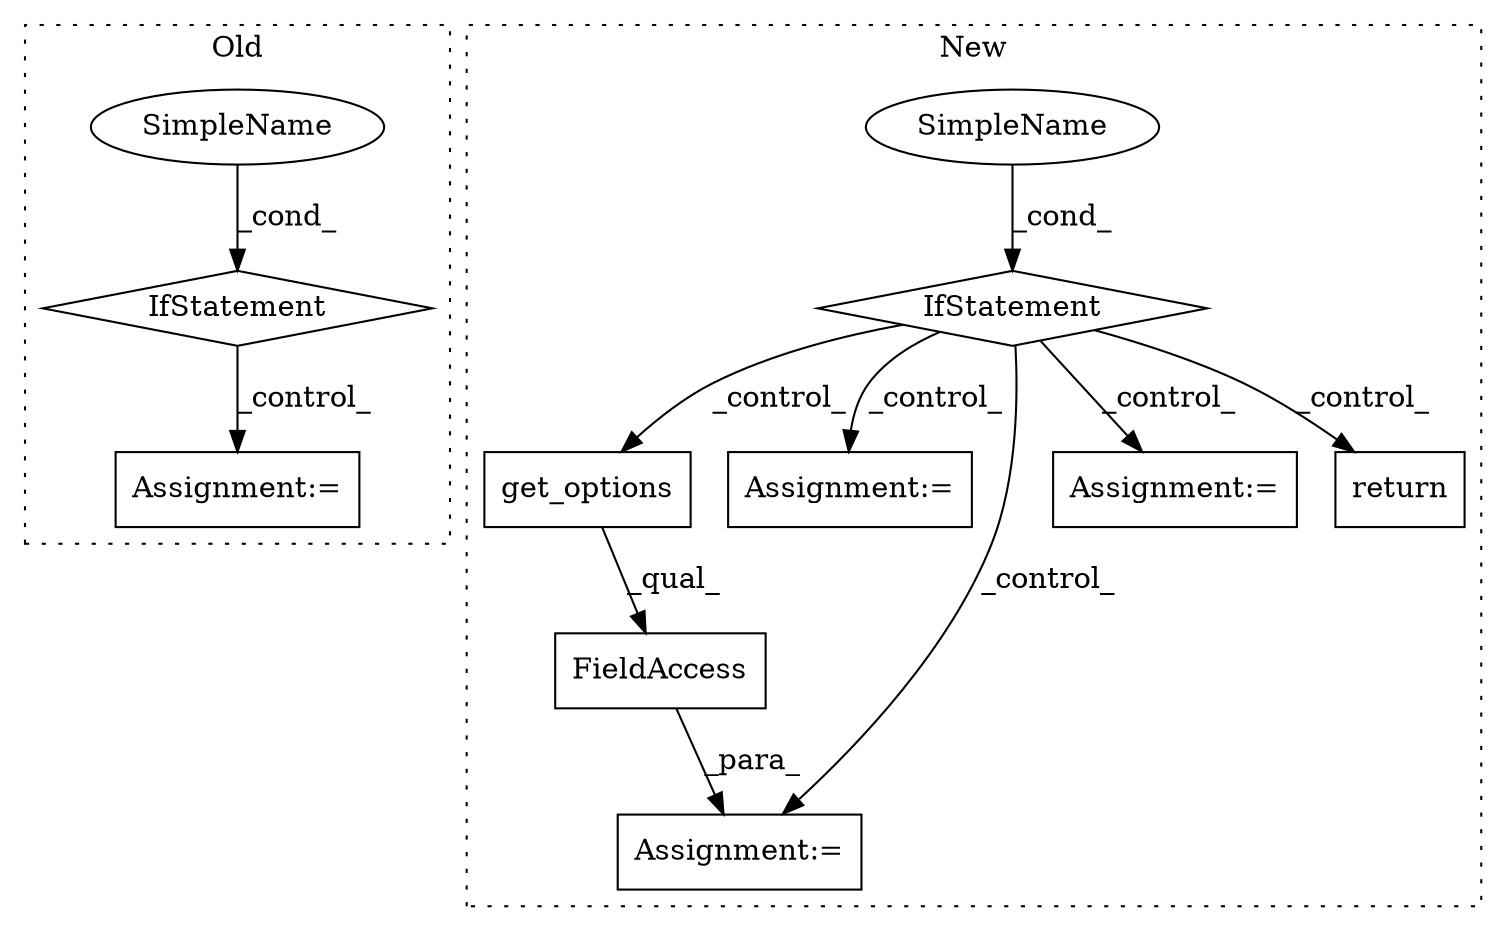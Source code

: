 digraph G {
subgraph cluster0 {
1 [label="IfStatement" a="25" s="13382,13416" l="4,2" shape="diamond"];
4 [label="Assignment:=" a="7" s="13448" l="1" shape="box"];
5 [label="SimpleName" a="42" s="" l="" shape="ellipse"];
label = "Old";
style="dotted";
}
subgraph cluster1 {
2 [label="get_options" a="32" s="13295" l="13" shape="box"];
3 [label="FieldAccess" a="22" s="13290" l="37" shape="box"];
6 [label="IfStatement" a="25" s="13200,13238" l="4,2" shape="diamond"];
7 [label="Assignment:=" a="7" s="13398,13496" l="66,2" shape="box"];
8 [label="SimpleName" a="42" s="" l="" shape="ellipse"];
9 [label="Assignment:=" a="7" s="13289" l="1" shape="box"];
10 [label="Assignment:=" a="7" s="13377" l="1" shape="box"];
11 [label="return" a="41" s="13248" l="7" shape="box"];
label = "New";
style="dotted";
}
1 -> 4 [label="_control_"];
2 -> 3 [label="_qual_"];
3 -> 9 [label="_para_"];
5 -> 1 [label="_cond_"];
6 -> 2 [label="_control_"];
6 -> 7 [label="_control_"];
6 -> 9 [label="_control_"];
6 -> 10 [label="_control_"];
6 -> 11 [label="_control_"];
8 -> 6 [label="_cond_"];
}